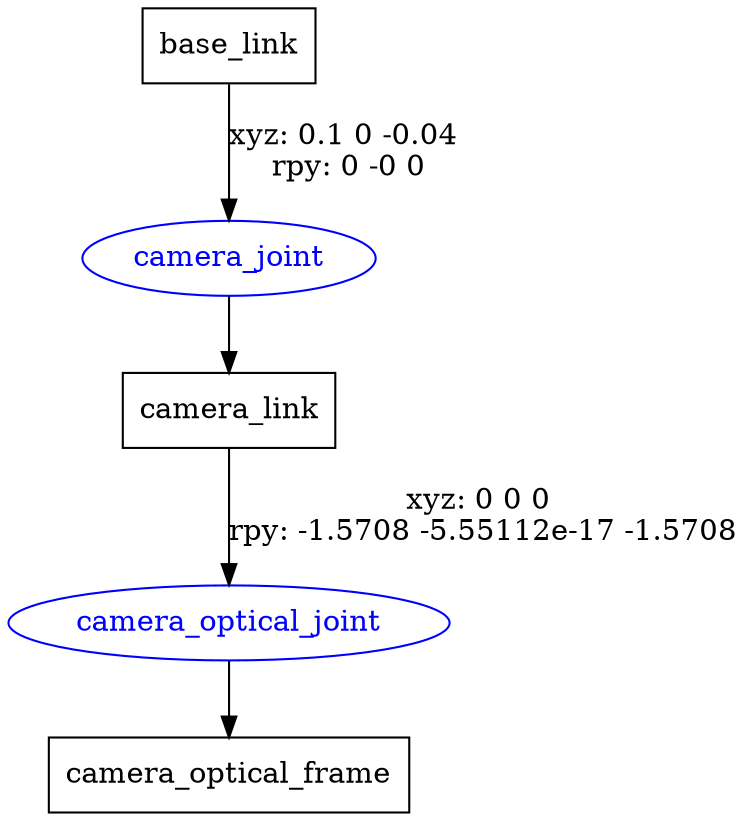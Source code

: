 digraph G {
node [shape=box];
"base_link" [label="base_link"];
"camera_link" [label="camera_link"];
"camera_optical_frame" [label="camera_optical_frame"];
node [shape=ellipse, color=blue, fontcolor=blue];
"base_link" -> "camera_joint" [label="xyz: 0.1 0 -0.04 \nrpy: 0 -0 0"]
"camera_joint" -> "camera_link"
"camera_link" -> "camera_optical_joint" [label="xyz: 0 0 0 \nrpy: -1.5708 -5.55112e-17 -1.5708"]
"camera_optical_joint" -> "camera_optical_frame"
}
